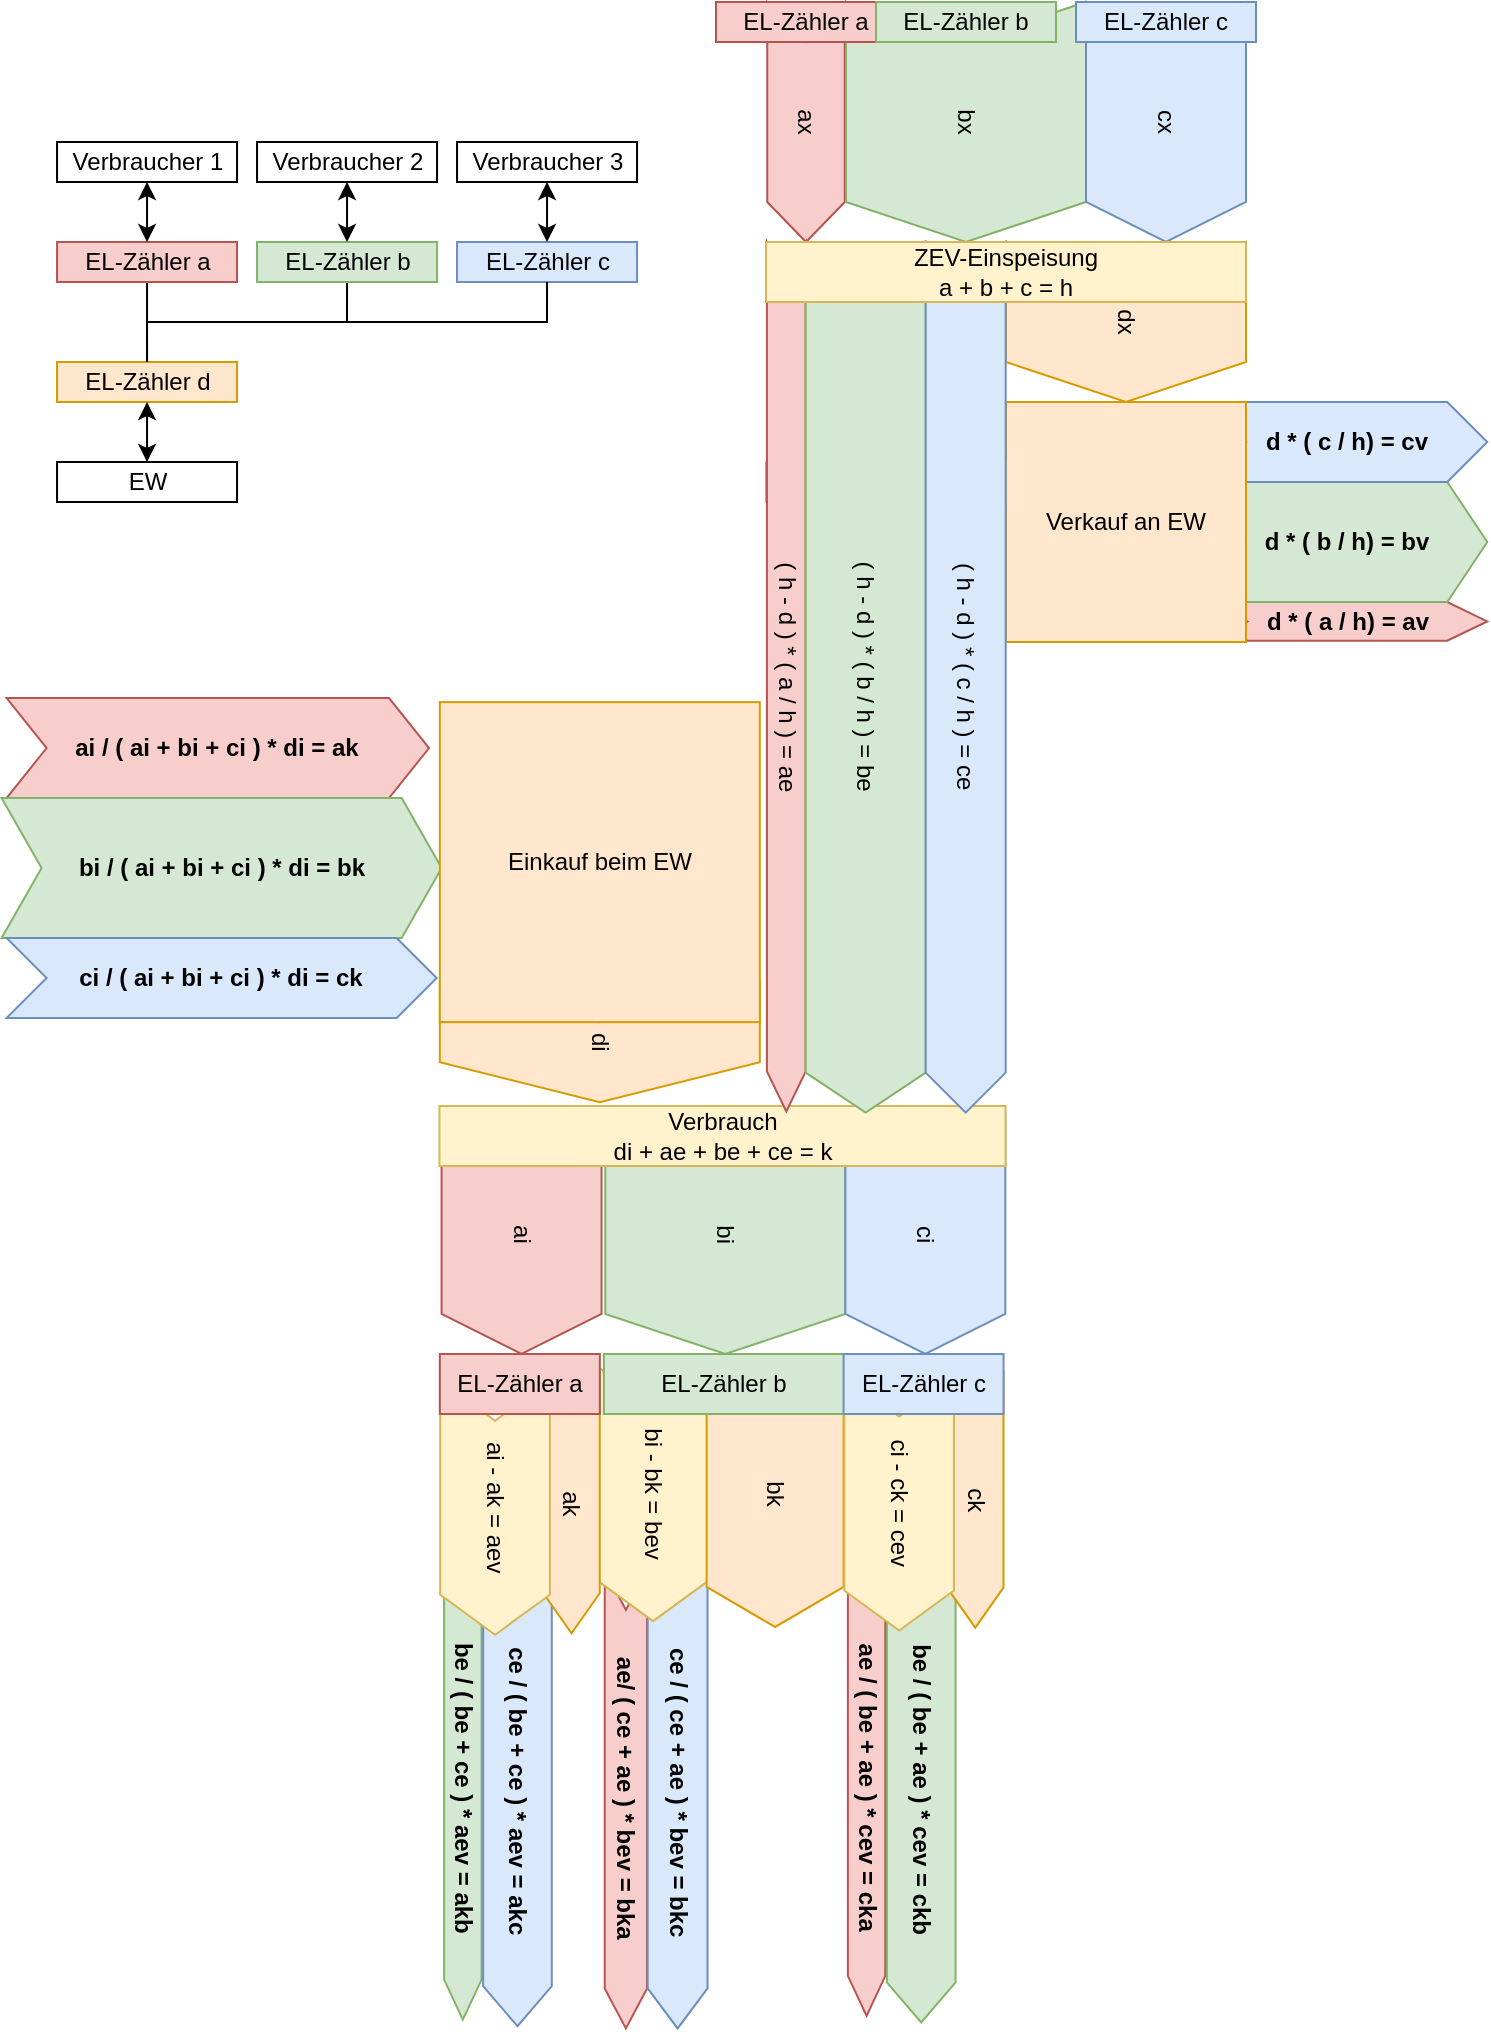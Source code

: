 <mxfile version="28.2.3">
  <diagram name="Seite-1" id="jKMN51LfB6AQaLimZxCW">
    <mxGraphModel dx="1982" dy="1140" grid="1" gridSize="10" guides="1" tooltips="1" connect="1" arrows="1" fold="1" page="1" pageScale="1" pageWidth="827" pageHeight="1169" math="0" shadow="0">
      <root>
        <mxCell id="0" />
        <mxCell id="1" parent="0" />
        <mxCell id="Km60Tx-Bx8QJAWPqkn-1-41" value="ae/ ( ce + ae ) * bev = bka" style="shape=step;perimeter=stepPerimeter;whiteSpace=wrap;html=1;fixedSize=1;rotation=90;fillColor=#f8cecc;strokeColor=#b85450;fontStyle=1" parent="1" vertex="1">
          <mxGeometry x="235.34" y="928.01" width="229.21" height="21.16" as="geometry" />
        </mxCell>
        <mxCell id="Km60Tx-Bx8QJAWPqkn-1-43" value="ce / ( ce + ae ) * bev = bkc" style="shape=step;perimeter=stepPerimeter;whiteSpace=wrap;html=1;fixedSize=1;rotation=90;fillColor=#dae8fc;strokeColor=#6c8ebf;fontStyle=1" parent="1" vertex="1">
          <mxGeometry x="257.73" y="920.2" width="236.15" height="29.92" as="geometry" />
        </mxCell>
        <mxCell id="Km60Tx-Bx8QJAWPqkn-1-64" value="&lt;div&gt;bi - bk = bev&lt;/div&gt;" style="shape=step;perimeter=stepPerimeter;whiteSpace=wrap;html=1;fixedSize=1;rotation=90;fillColor=#fff2cc;strokeColor=#d6b656;" parent="1" vertex="1">
          <mxGeometry x="300.005" y="758.645" width="127.04" height="54.83" as="geometry" />
        </mxCell>
        <mxCell id="Km60Tx-Bx8QJAWPqkn-1-58" value="ai / ( ai + bi + ci ) * di = ak" style="shape=step;perimeter=stepPerimeter;whiteSpace=wrap;html=1;fixedSize=1;rotation=0;fillColor=#f8cecc;strokeColor=#b85450;fontStyle=1" parent="1" vertex="1">
          <mxGeometry x="40.31" y="388.04" width="211.21" height="49.97" as="geometry" />
        </mxCell>
        <mxCell id="Km60Tx-Bx8QJAWPqkn-1-59" value="bi / ( ai + bi + ci ) * di = bk" style="shape=step;perimeter=stepPerimeter;whiteSpace=wrap;html=1;fixedSize=1;rotation=0;fillColor=#d5e8d4;strokeColor=#82b366;fontStyle=1" parent="1" vertex="1">
          <mxGeometry x="37.8" y="438.01" width="220.03" height="70" as="geometry" />
        </mxCell>
        <mxCell id="Km60Tx-Bx8QJAWPqkn-1-60" value="ci / ( ai + bi + ci ) * di = ck" style="shape=step;perimeter=stepPerimeter;whiteSpace=wrap;html=1;fixedSize=1;rotation=0;fillColor=#dae8fc;strokeColor=#6c8ebf;fontStyle=1" parent="1" vertex="1">
          <mxGeometry x="40.3" y="508.01" width="215.03" height="40" as="geometry" />
        </mxCell>
        <mxCell id="Km60Tx-Bx8QJAWPqkn-1-53" value="be / ( be + ce ) * aev = akb" style="shape=step;perimeter=stepPerimeter;whiteSpace=wrap;html=1;fixedSize=1;rotation=90;fillColor=#d5e8d4;strokeColor=#82b366;fontStyle=1" parent="1" vertex="1">
          <mxGeometry x="152.7" y="923.73" width="231.44" height="18.72" as="geometry" />
        </mxCell>
        <mxCell id="Km60Tx-Bx8QJAWPqkn-1-54" value="ce / ( be + ce ) * aev = akc" style="shape=step;perimeter=stepPerimeter;whiteSpace=wrap;html=1;fixedSize=1;rotation=90;fillColor=#dae8fc;strokeColor=#6c8ebf;fontStyle=1" parent="1" vertex="1">
          <mxGeometry x="178.48" y="917.68" width="234.51" height="34.33" as="geometry" />
        </mxCell>
        <mxCell id="Km60Tx-Bx8QJAWPqkn-1-55" value="ak" style="shape=step;perimeter=stepPerimeter;whiteSpace=wrap;html=1;fixedSize=1;rotation=90;fillColor=#ffe6cc;strokeColor=#d79b00;" parent="1" vertex="1">
          <mxGeometry x="257.83" y="776.61" width="129.86" height="28.21" as="geometry" />
        </mxCell>
        <mxCell id="Km60Tx-Bx8QJAWPqkn-1-56" value="ai" style="shape=step;perimeter=stepPerimeter;whiteSpace=wrap;html=1;fixedSize=1;rotation=90;fillColor=#f8cecc;strokeColor=#b85450;" parent="1" vertex="1">
          <mxGeometry x="237.78" y="616" width="120" height="80" as="geometry" />
        </mxCell>
        <mxCell id="Km60Tx-Bx8QJAWPqkn-1-44" value="ae / ( be + ae ) * cev = cka" style="shape=step;perimeter=stepPerimeter;whiteSpace=wrap;html=1;fixedSize=1;rotation=90;fillColor=#f8cecc;strokeColor=#b85450;fontStyle=1" parent="1" vertex="1">
          <mxGeometry x="355.52" y="922.79" width="229.56" height="18.72" as="geometry" />
        </mxCell>
        <mxCell id="Km60Tx-Bx8QJAWPqkn-1-45" value="be / ( be + ae ) * cev = ckb" style="shape=step;perimeter=stepPerimeter;whiteSpace=wrap;html=1;fixedSize=1;rotation=90;fillColor=#d5e8d4;strokeColor=#82b366;fontStyle=1" parent="1" vertex="1">
          <mxGeometry x="381.3" y="916.75" width="232.63" height="34.33" as="geometry" />
        </mxCell>
        <mxCell id="Km60Tx-Bx8QJAWPqkn-1-39" value="bk" style="shape=step;perimeter=stepPerimeter;whiteSpace=wrap;html=1;fixedSize=1;rotation=90;fillColor=#ffe6cc;strokeColor=#d79b00;" parent="1" vertex="1">
          <mxGeometry x="358.13" y="751.82" width="132.86" height="68.47" as="geometry" />
        </mxCell>
        <mxCell id="Km60Tx-Bx8QJAWPqkn-1-40" value="ck" style="shape=step;perimeter=stepPerimeter;whiteSpace=wrap;html=1;fixedSize=1;rotation=90;fillColor=#ffe6cc;strokeColor=#d79b00;" parent="1" vertex="1">
          <mxGeometry x="461.12" y="775.2" width="127.04" height="28.21" as="geometry" />
        </mxCell>
        <mxCell id="Km60Tx-Bx8QJAWPqkn-1-35" value="bi" style="shape=step;perimeter=stepPerimeter;whiteSpace=wrap;html=1;fixedSize=1;rotation=90;fillColor=#d5e8d4;strokeColor=#82b366;" parent="1" vertex="1">
          <mxGeometry x="339.67" y="596" width="120" height="120" as="geometry" />
        </mxCell>
        <mxCell id="Km60Tx-Bx8QJAWPqkn-1-36" value="ci" style="shape=step;perimeter=stepPerimeter;whiteSpace=wrap;html=1;fixedSize=1;rotation=90;fillColor=#dae8fc;strokeColor=#6c8ebf;" parent="1" vertex="1">
          <mxGeometry x="439.66" y="616" width="120" height="80" as="geometry" />
        </mxCell>
        <mxCell id="Km60Tx-Bx8QJAWPqkn-1-32" value="di" style="shape=step;perimeter=stepPerimeter;whiteSpace=wrap;html=1;fixedSize=1;rotation=90;fillColor=#ffe6cc;strokeColor=#d79b00;" parent="1" vertex="1">
          <mxGeometry x="306.91" y="480.07" width="60" height="160" as="geometry" />
        </mxCell>
        <mxCell id="Km60Tx-Bx8QJAWPqkn-1-27" value="d * ( a / h) = av" style="shape=step;perimeter=stepPerimeter;whiteSpace=wrap;html=1;fixedSize=1;rotation=0;fillColor=#f8cecc;strokeColor=#b85450;fontStyle=1" parent="1" vertex="1">
          <mxGeometry x="640.64" y="340" width="140" height="19.38" as="geometry" />
        </mxCell>
        <mxCell id="Km60Tx-Bx8QJAWPqkn-1-28" value="d * ( b / h) = bv" style="shape=step;perimeter=stepPerimeter;whiteSpace=wrap;html=1;fixedSize=1;rotation=0;fillColor=#d5e8d4;strokeColor=#82b366;fontStyle=1" parent="1" vertex="1">
          <mxGeometry x="640.08" y="280.0" width="140.56" height="60" as="geometry" />
        </mxCell>
        <mxCell id="Km60Tx-Bx8QJAWPqkn-1-29" value="d * ( c / h) = cv" style="shape=step;perimeter=stepPerimeter;whiteSpace=wrap;html=1;fixedSize=1;rotation=0;fillColor=#dae8fc;strokeColor=#6c8ebf;fontStyle=1" parent="1" vertex="1">
          <mxGeometry x="640.08" y="240" width="140.56" height="40" as="geometry" />
        </mxCell>
        <mxCell id="Km60Tx-Bx8QJAWPqkn-1-25" value="dx" style="shape=step;perimeter=stepPerimeter;whiteSpace=wrap;html=1;fixedSize=1;rotation=90;fillColor=#ffe6cc;strokeColor=#d79b00;" parent="1" vertex="1">
          <mxGeometry x="560" y="140" width="80" height="120" as="geometry" />
        </mxCell>
        <mxCell id="Km60Tx-Bx8QJAWPqkn-1-19" value="ax" style="shape=step;perimeter=stepPerimeter;whiteSpace=wrap;html=1;fixedSize=1;rotation=90;fillColor=#f8cecc;strokeColor=#b85450;" parent="1" vertex="1">
          <mxGeometry x="380" y="80.63" width="120" height="38.75" as="geometry" />
        </mxCell>
        <mxCell id="Km60Tx-Bx8QJAWPqkn-1-20" value="bx" style="shape=step;perimeter=stepPerimeter;whiteSpace=wrap;html=1;fixedSize=1;rotation=90;fillColor=#d5e8d4;strokeColor=#82b366;" parent="1" vertex="1">
          <mxGeometry x="460" y="40" width="120" height="120" as="geometry" />
        </mxCell>
        <mxCell id="Km60Tx-Bx8QJAWPqkn-1-21" value="cx" style="shape=step;perimeter=stepPerimeter;whiteSpace=wrap;html=1;fixedSize=1;rotation=90;fillColor=#dae8fc;strokeColor=#6c8ebf;" parent="1" vertex="1">
          <mxGeometry x="560" y="60" width="120" height="80" as="geometry" />
        </mxCell>
        <mxCell id="Km60Tx-Bx8QJAWPqkn-1-1" value="EW" style="rounded=0;whiteSpace=wrap;html=1;" parent="1" vertex="1">
          <mxGeometry x="65.52" y="270" width="90" height="20" as="geometry" />
        </mxCell>
        <mxCell id="Km60Tx-Bx8QJAWPqkn-1-2" value="Verbraucher 1" style="rounded=0;whiteSpace=wrap;html=1;" parent="1" vertex="1">
          <mxGeometry x="65.52" y="110" width="90" height="20" as="geometry" />
        </mxCell>
        <mxCell id="Km60Tx-Bx8QJAWPqkn-1-3" value="&lt;div&gt;Verbraucher 2&lt;/div&gt;" style="rounded=0;whiteSpace=wrap;html=1;" parent="1" vertex="1">
          <mxGeometry x="165.52" y="110" width="90" height="20" as="geometry" />
        </mxCell>
        <mxCell id="Km60Tx-Bx8QJAWPqkn-1-4" value="&lt;div&gt;Verbraucher 3&lt;/div&gt;" style="rounded=0;whiteSpace=wrap;html=1;" parent="1" vertex="1">
          <mxGeometry x="265.52" y="110" width="90" height="20" as="geometry" />
        </mxCell>
        <mxCell id="Km60Tx-Bx8QJAWPqkn-1-13" style="edgeStyle=orthogonalEdgeStyle;rounded=0;orthogonalLoop=1;jettySize=auto;html=1;exitX=0.5;exitY=1;exitDx=0;exitDy=0;entryX=0.5;entryY=0;entryDx=0;entryDy=0;endArrow=none;endFill=0;" parent="1" source="Km60Tx-Bx8QJAWPqkn-1-5" target="Km60Tx-Bx8QJAWPqkn-1-8" edge="1">
          <mxGeometry relative="1" as="geometry" />
        </mxCell>
        <mxCell id="Km60Tx-Bx8QJAWPqkn-1-5" value="EL-Zähler a" style="rounded=0;whiteSpace=wrap;html=1;fillColor=#f8cecc;strokeColor=#b85450;" parent="1" vertex="1">
          <mxGeometry x="65.52" y="160" width="90" height="20" as="geometry" />
        </mxCell>
        <mxCell id="Km60Tx-Bx8QJAWPqkn-1-14" style="edgeStyle=orthogonalEdgeStyle;rounded=0;orthogonalLoop=1;jettySize=auto;html=1;exitX=0.5;exitY=1;exitDx=0;exitDy=0;entryX=0.5;entryY=0;entryDx=0;entryDy=0;endArrow=none;endFill=0;" parent="1" source="Km60Tx-Bx8QJAWPqkn-1-6" target="Km60Tx-Bx8QJAWPqkn-1-8" edge="1">
          <mxGeometry relative="1" as="geometry">
            <mxPoint x="210.52" y="220" as="targetPoint" />
          </mxGeometry>
        </mxCell>
        <mxCell id="Km60Tx-Bx8QJAWPqkn-1-6" value="&lt;div&gt;EL-Zähler b&lt;/div&gt;" style="rounded=0;whiteSpace=wrap;html=1;fillColor=#d5e8d4;strokeColor=#82b366;" parent="1" vertex="1">
          <mxGeometry x="165.52" y="160" width="90" height="20" as="geometry" />
        </mxCell>
        <mxCell id="Km60Tx-Bx8QJAWPqkn-1-7" value="EL-Zähler c" style="rounded=0;whiteSpace=wrap;html=1;fillColor=#dae8fc;strokeColor=#6c8ebf;" parent="1" vertex="1">
          <mxGeometry x="265.52" y="160" width="90" height="20" as="geometry" />
        </mxCell>
        <mxCell id="Km60Tx-Bx8QJAWPqkn-1-8" value="EL-Zähler d" style="rounded=0;whiteSpace=wrap;html=1;fillColor=#ffe6cc;strokeColor=#d79b00;" parent="1" vertex="1">
          <mxGeometry x="65.52" y="220" width="90" height="20" as="geometry" />
        </mxCell>
        <mxCell id="Km60Tx-Bx8QJAWPqkn-1-9" value="" style="endArrow=classic;startArrow=classic;html=1;rounded=0;entryX=0.5;entryY=1;entryDx=0;entryDy=0;exitX=0.5;exitY=0;exitDx=0;exitDy=0;" parent="1" source="Km60Tx-Bx8QJAWPqkn-1-5" target="Km60Tx-Bx8QJAWPqkn-1-2" edge="1">
          <mxGeometry width="50" height="50" relative="1" as="geometry">
            <mxPoint x="-74.48" y="310" as="sourcePoint" />
            <mxPoint x="-24.48" y="260" as="targetPoint" />
          </mxGeometry>
        </mxCell>
        <mxCell id="Km60Tx-Bx8QJAWPqkn-1-10" value="" style="endArrow=classic;startArrow=classic;html=1;rounded=0;entryX=0.5;entryY=1;entryDx=0;entryDy=0;exitX=0.5;exitY=0;exitDx=0;exitDy=0;" parent="1" source="Km60Tx-Bx8QJAWPqkn-1-6" target="Km60Tx-Bx8QJAWPqkn-1-3" edge="1">
          <mxGeometry width="50" height="50" relative="1" as="geometry">
            <mxPoint x="195.52" y="150" as="sourcePoint" />
            <mxPoint x="195.52" y="120" as="targetPoint" />
          </mxGeometry>
        </mxCell>
        <mxCell id="Km60Tx-Bx8QJAWPqkn-1-11" value="" style="endArrow=classic;startArrow=classic;html=1;rounded=0;entryX=0.5;entryY=1;entryDx=0;entryDy=0;exitX=0.5;exitY=0;exitDx=0;exitDy=0;" parent="1" source="Km60Tx-Bx8QJAWPqkn-1-7" target="Km60Tx-Bx8QJAWPqkn-1-4" edge="1">
          <mxGeometry width="50" height="50" relative="1" as="geometry">
            <mxPoint x="285.52" y="170" as="sourcePoint" />
            <mxPoint x="285.52" y="140" as="targetPoint" />
          </mxGeometry>
        </mxCell>
        <mxCell id="Km60Tx-Bx8QJAWPqkn-1-12" value="" style="endArrow=classic;startArrow=classic;html=1;rounded=0;entryX=0.5;entryY=1;entryDx=0;entryDy=0;exitX=0.5;exitY=0;exitDx=0;exitDy=0;" parent="1" source="Km60Tx-Bx8QJAWPqkn-1-1" target="Km60Tx-Bx8QJAWPqkn-1-8" edge="1">
          <mxGeometry width="50" height="50" relative="1" as="geometry">
            <mxPoint x="255.52" y="250" as="sourcePoint" />
            <mxPoint x="255.52" y="220" as="targetPoint" />
          </mxGeometry>
        </mxCell>
        <mxCell id="Km60Tx-Bx8QJAWPqkn-1-15" style="edgeStyle=orthogonalEdgeStyle;rounded=0;orthogonalLoop=1;jettySize=auto;html=1;exitX=0.5;exitY=1;exitDx=0;exitDy=0;entryX=0.5;entryY=0;entryDx=0;entryDy=0;endArrow=none;endFill=0;" parent="1" source="Km60Tx-Bx8QJAWPqkn-1-7" target="Km60Tx-Bx8QJAWPqkn-1-8" edge="1">
          <mxGeometry relative="1" as="geometry">
            <mxPoint x="95.52" y="210" as="targetPoint" />
          </mxGeometry>
        </mxCell>
        <mxCell id="Km60Tx-Bx8QJAWPqkn-1-16" value="EL-Zähler a" style="rounded=0;whiteSpace=wrap;html=1;fillColor=#f8cecc;strokeColor=#b85450;" parent="1" vertex="1">
          <mxGeometry x="395" y="40" width="90" height="20" as="geometry" />
        </mxCell>
        <mxCell id="Km60Tx-Bx8QJAWPqkn-1-17" value="&lt;div&gt;EL-Zähler b&lt;/div&gt;" style="rounded=0;whiteSpace=wrap;html=1;fillColor=#d5e8d4;strokeColor=#82b366;" parent="1" vertex="1">
          <mxGeometry x="475" y="40" width="90" height="20" as="geometry" />
        </mxCell>
        <mxCell id="Km60Tx-Bx8QJAWPqkn-1-18" value="EL-Zähler c" style="rounded=0;whiteSpace=wrap;html=1;fillColor=#dae8fc;strokeColor=#6c8ebf;" parent="1" vertex="1">
          <mxGeometry x="575" y="40" width="90" height="20" as="geometry" />
        </mxCell>
        <mxCell id="Km60Tx-Bx8QJAWPqkn-1-26" value="Verkauf an EW" style="rounded=0;whiteSpace=wrap;html=1;fillColor=#ffe6cc;strokeColor=#d79b00;" parent="1" vertex="1">
          <mxGeometry x="540" y="240" width="120" height="120" as="geometry" />
        </mxCell>
        <mxCell id="Km60Tx-Bx8QJAWPqkn-1-30" value="ZEV-Eigenverbauch" style="rounded=0;whiteSpace=wrap;html=1;fillColor=#fff2cc;strokeColor=#d6b656;" parent="1" vertex="1">
          <mxGeometry x="420" y="270" width="120" height="20" as="geometry" />
        </mxCell>
        <mxCell id="Km60Tx-Bx8QJAWPqkn-1-31" value="Einkauf beim EW" style="rounded=0;whiteSpace=wrap;html=1;fillColor=#ffe6cc;strokeColor=#d79b00;" parent="1" vertex="1">
          <mxGeometry x="256.91" y="390.07" width="160" height="160" as="geometry" />
        </mxCell>
        <mxCell id="Km60Tx-Bx8QJAWPqkn-1-33" value="&lt;div&gt;Verbrauch&lt;/div&gt;&lt;div&gt;di + ae + be + ce = k&lt;/div&gt;" style="rounded=0;whiteSpace=wrap;html=1;fillColor=#fff2cc;strokeColor=#d6b656;" parent="1" vertex="1">
          <mxGeometry x="256.72" y="592" width="283.03" height="30" as="geometry" />
        </mxCell>
        <mxCell id="Km60Tx-Bx8QJAWPqkn-1-37" value="&lt;div&gt;EL-Zähler b&lt;/div&gt;" style="rounded=0;whiteSpace=wrap;html=1;fillColor=#d5e8d4;strokeColor=#82b366;" parent="1" vertex="1">
          <mxGeometry x="338.95" y="716" width="120" height="30" as="geometry" />
        </mxCell>
        <mxCell id="Km60Tx-Bx8QJAWPqkn-1-47" value="( h - d ) * ( a / h ) = ae" style="shape=step;perimeter=stepPerimeter;whiteSpace=wrap;html=1;fixedSize=1;rotation=90;fillColor=#f8cecc;strokeColor=#b85450;" parent="1" vertex="1">
          <mxGeometry x="212.81" y="367.66" width="434.7" height="19.38" as="geometry" />
        </mxCell>
        <mxCell id="Km60Tx-Bx8QJAWPqkn-1-48" value="( h - d ) * ( b / h ) = be" style="shape=step;perimeter=stepPerimeter;whiteSpace=wrap;html=1;fixedSize=1;rotation=90;fillColor=#d5e8d4;strokeColor=#82b366;" parent="1" vertex="1">
          <mxGeometry x="252.18" y="347.66" width="435.32" height="60" as="geometry" />
        </mxCell>
        <mxCell id="Km60Tx-Bx8QJAWPqkn-1-49" value="( h - d ) * ( c / h ) = ce" style="shape=step;perimeter=stepPerimeter;whiteSpace=wrap;html=1;fixedSize=1;rotation=90;fillColor=#dae8fc;strokeColor=#6c8ebf;" parent="1" vertex="1">
          <mxGeometry x="302.18" y="357.66" width="435.32" height="40" as="geometry" />
        </mxCell>
        <mxCell id="Km60Tx-Bx8QJAWPqkn-1-22" value="&lt;div&gt;ZEV-Einspeisung&lt;/div&gt;&lt;div&gt;a + b + c = h&lt;/div&gt;" style="rounded=0;whiteSpace=wrap;html=1;fillColor=#fff2cc;strokeColor=#d6b656;" parent="1" vertex="1">
          <mxGeometry x="420" y="160" width="240" height="30" as="geometry" />
        </mxCell>
        <mxCell id="Km60Tx-Bx8QJAWPqkn-1-63" value="ci - ck = cev" style="shape=step;perimeter=stepPerimeter;whiteSpace=wrap;html=1;fixedSize=1;rotation=90;fillColor=#fff2cc;strokeColor=#d6b656;" parent="1" vertex="1">
          <mxGeometry x="423.05" y="763.31" width="127.04" height="54.83" as="geometry" />
        </mxCell>
        <mxCell id="Km60Tx-Bx8QJAWPqkn-1-38" value="EL-Zähler c" style="rounded=0;whiteSpace=wrap;html=1;fillColor=#dae8fc;strokeColor=#6c8ebf;" parent="1" vertex="1">
          <mxGeometry x="458.79" y="716" width="80" height="30" as="geometry" />
        </mxCell>
        <mxCell id="Km60Tx-Bx8QJAWPqkn-1-65" value="ai - ak = aev" style="shape=step;perimeter=stepPerimeter;whiteSpace=wrap;html=1;fixedSize=1;rotation=90;fillColor=#fff2cc;strokeColor=#d6b656;" parent="1" vertex="1">
          <mxGeometry x="221.005" y="765.465" width="127.04" height="54.83" as="geometry" />
        </mxCell>
        <mxCell id="Km60Tx-Bx8QJAWPqkn-1-57" value="EL-Zähler a" style="rounded=0;whiteSpace=wrap;html=1;fillColor=#f8cecc;strokeColor=#b85450;" parent="1" vertex="1">
          <mxGeometry x="256.91" y="716" width="80" height="30" as="geometry" />
        </mxCell>
      </root>
    </mxGraphModel>
  </diagram>
</mxfile>
